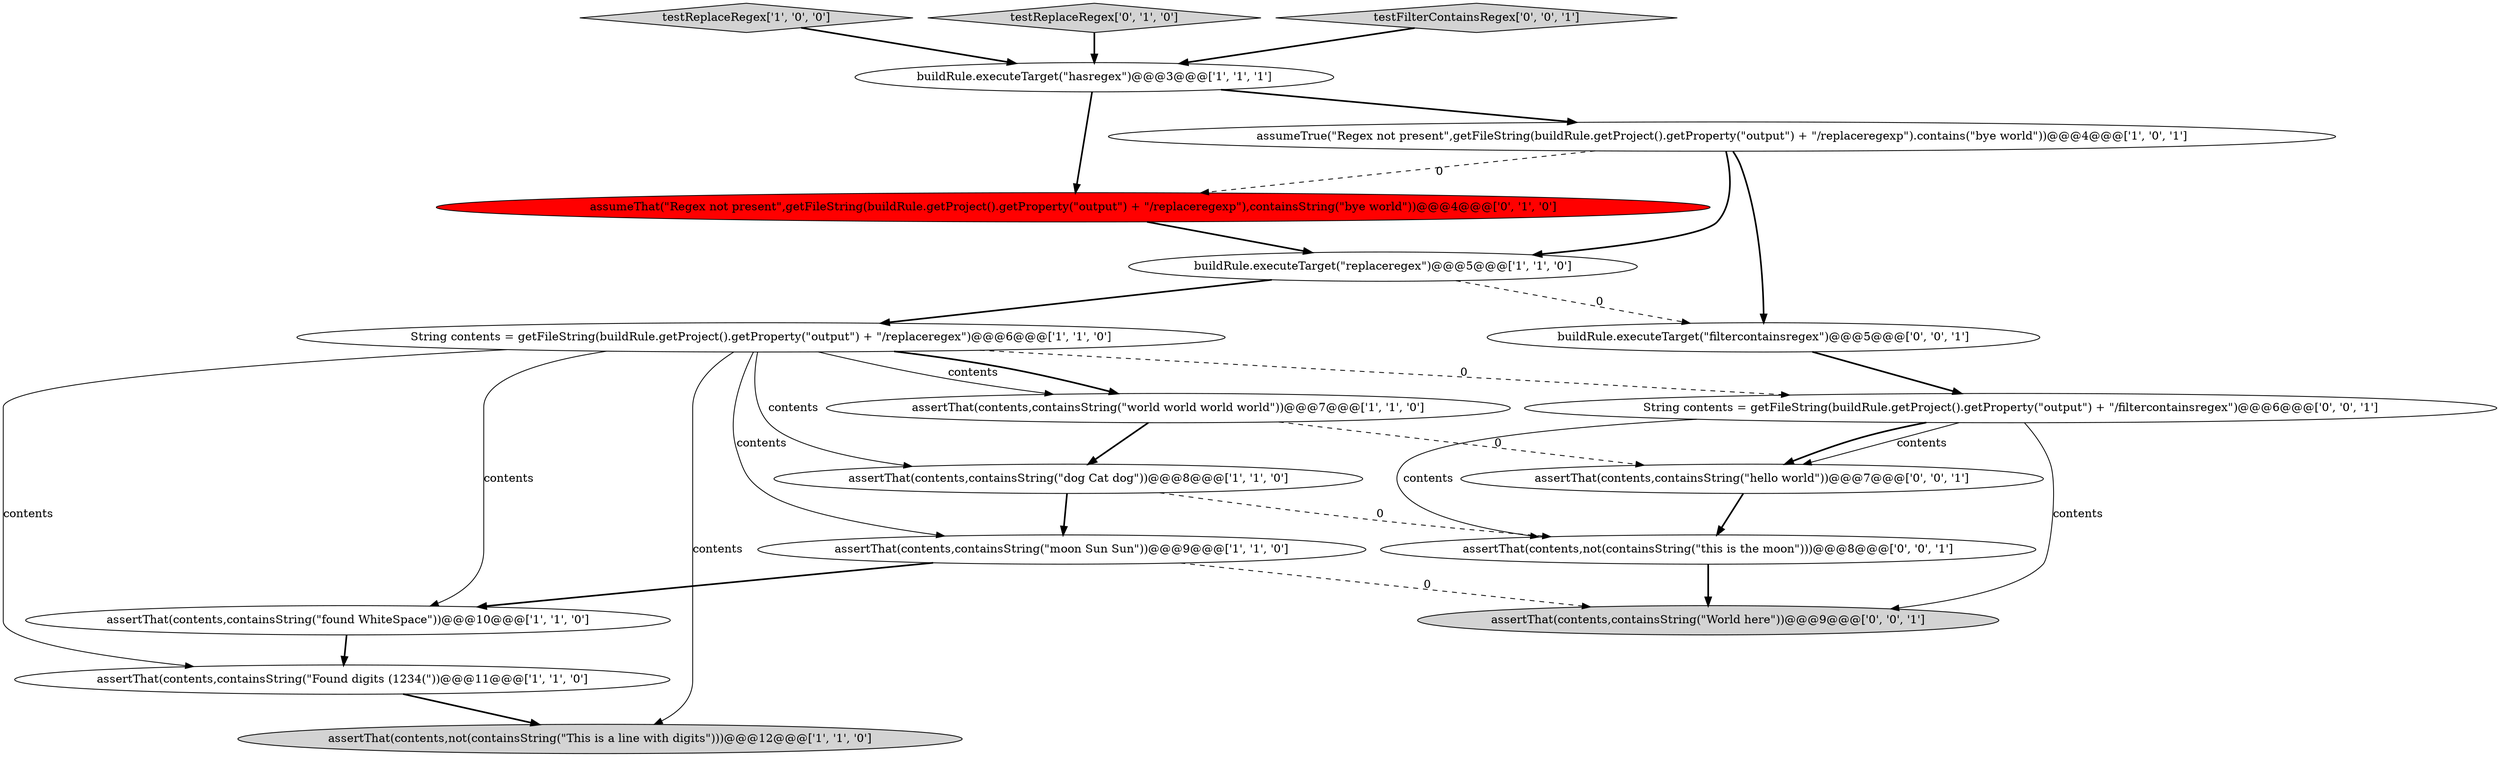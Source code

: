 digraph {
2 [style = filled, label = "assertThat(contents,containsString(\"Found digits (1234(\"))@@@11@@@['1', '1', '0']", fillcolor = white, shape = ellipse image = "AAA0AAABBB1BBB"];
9 [style = filled, label = "testReplaceRegex['1', '0', '0']", fillcolor = lightgray, shape = diamond image = "AAA0AAABBB1BBB"];
16 [style = filled, label = "buildRule.executeTarget(\"filtercontainsregex\")@@@5@@@['0', '0', '1']", fillcolor = white, shape = ellipse image = "AAA0AAABBB3BBB"];
3 [style = filled, label = "String contents = getFileString(buildRule.getProject().getProperty(\"output\") + \"/replaceregex\")@@@6@@@['1', '1', '0']", fillcolor = white, shape = ellipse image = "AAA0AAABBB1BBB"];
12 [style = filled, label = "testReplaceRegex['0', '1', '0']", fillcolor = lightgray, shape = diamond image = "AAA0AAABBB2BBB"];
0 [style = filled, label = "buildRule.executeTarget(\"hasregex\")@@@3@@@['1', '1', '1']", fillcolor = white, shape = ellipse image = "AAA0AAABBB1BBB"];
1 [style = filled, label = "assertThat(contents,containsString(\"found WhiteSpace\"))@@@10@@@['1', '1', '0']", fillcolor = white, shape = ellipse image = "AAA0AAABBB1BBB"];
5 [style = filled, label = "assertThat(contents,containsString(\"moon Sun Sun\"))@@@9@@@['1', '1', '0']", fillcolor = white, shape = ellipse image = "AAA0AAABBB1BBB"];
8 [style = filled, label = "assertThat(contents,containsString(\"world world world world\"))@@@7@@@['1', '1', '0']", fillcolor = white, shape = ellipse image = "AAA0AAABBB1BBB"];
10 [style = filled, label = "assertThat(contents,containsString(\"dog Cat dog\"))@@@8@@@['1', '1', '0']", fillcolor = white, shape = ellipse image = "AAA0AAABBB1BBB"];
11 [style = filled, label = "assumeThat(\"Regex not present\",getFileString(buildRule.getProject().getProperty(\"output\") + \"/replaceregexp\"),containsString(\"bye world\"))@@@4@@@['0', '1', '0']", fillcolor = red, shape = ellipse image = "AAA1AAABBB2BBB"];
13 [style = filled, label = "assertThat(contents,not(containsString(\"this is the moon\")))@@@8@@@['0', '0', '1']", fillcolor = white, shape = ellipse image = "AAA0AAABBB3BBB"];
15 [style = filled, label = "String contents = getFileString(buildRule.getProject().getProperty(\"output\") + \"/filtercontainsregex\")@@@6@@@['0', '0', '1']", fillcolor = white, shape = ellipse image = "AAA0AAABBB3BBB"];
18 [style = filled, label = "testFilterContainsRegex['0', '0', '1']", fillcolor = lightgray, shape = diamond image = "AAA0AAABBB3BBB"];
14 [style = filled, label = "assertThat(contents,containsString(\"World here\"))@@@9@@@['0', '0', '1']", fillcolor = lightgray, shape = ellipse image = "AAA0AAABBB3BBB"];
7 [style = filled, label = "assumeTrue(\"Regex not present\",getFileString(buildRule.getProject().getProperty(\"output\") + \"/replaceregexp\").contains(\"bye world\"))@@@4@@@['1', '0', '1']", fillcolor = white, shape = ellipse image = "AAA0AAABBB1BBB"];
6 [style = filled, label = "assertThat(contents,not(containsString(\"This is a line with digits\")))@@@12@@@['1', '1', '0']", fillcolor = lightgray, shape = ellipse image = "AAA0AAABBB1BBB"];
4 [style = filled, label = "buildRule.executeTarget(\"replaceregex\")@@@5@@@['1', '1', '0']", fillcolor = white, shape = ellipse image = "AAA0AAABBB1BBB"];
17 [style = filled, label = "assertThat(contents,containsString(\"hello world\"))@@@7@@@['0', '0', '1']", fillcolor = white, shape = ellipse image = "AAA0AAABBB3BBB"];
16->15 [style = bold, label=""];
4->3 [style = bold, label=""];
8->10 [style = bold, label=""];
5->14 [style = dashed, label="0"];
15->13 [style = solid, label="contents"];
9->0 [style = bold, label=""];
4->16 [style = dashed, label="0"];
15->17 [style = solid, label="contents"];
2->6 [style = bold, label=""];
3->8 [style = solid, label="contents"];
11->4 [style = bold, label=""];
7->11 [style = dashed, label="0"];
0->11 [style = bold, label=""];
7->4 [style = bold, label=""];
10->13 [style = dashed, label="0"];
12->0 [style = bold, label=""];
3->10 [style = solid, label="contents"];
3->5 [style = solid, label="contents"];
0->7 [style = bold, label=""];
3->1 [style = solid, label="contents"];
5->1 [style = bold, label=""];
15->17 [style = bold, label=""];
3->2 [style = solid, label="contents"];
10->5 [style = bold, label=""];
3->8 [style = bold, label=""];
7->16 [style = bold, label=""];
3->6 [style = solid, label="contents"];
15->14 [style = solid, label="contents"];
3->15 [style = dashed, label="0"];
8->17 [style = dashed, label="0"];
1->2 [style = bold, label=""];
17->13 [style = bold, label=""];
13->14 [style = bold, label=""];
18->0 [style = bold, label=""];
}
